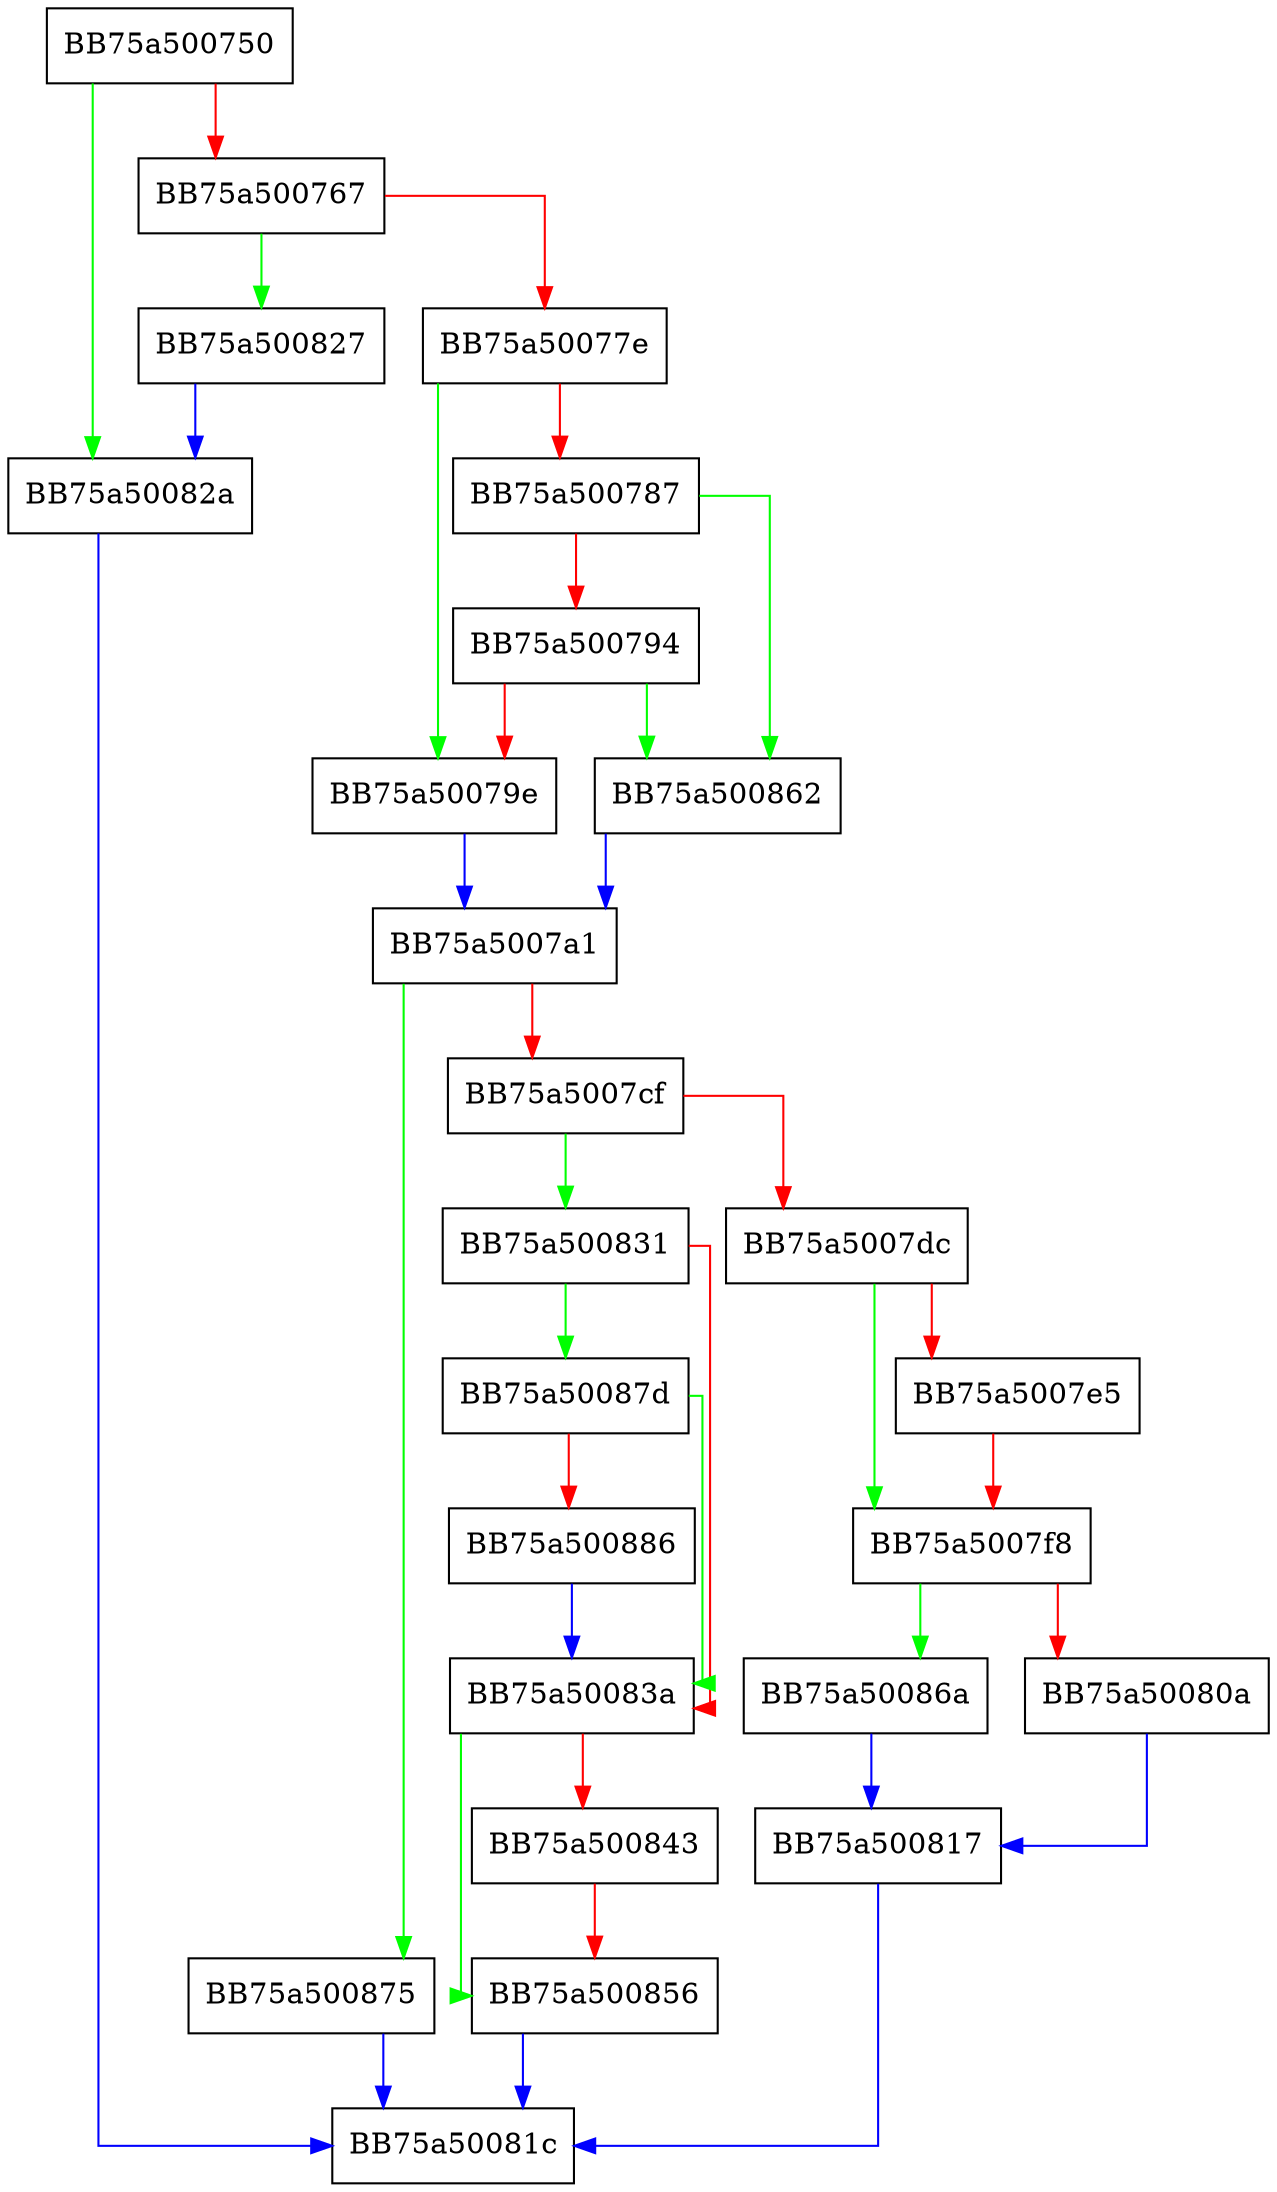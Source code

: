 digraph match_dot_repeat_fast {
  node [shape="box"];
  graph [splines=ortho];
  BB75a500750 -> BB75a50082a [color="green"];
  BB75a500750 -> BB75a500767 [color="red"];
  BB75a500767 -> BB75a500827 [color="green"];
  BB75a500767 -> BB75a50077e [color="red"];
  BB75a50077e -> BB75a50079e [color="green"];
  BB75a50077e -> BB75a500787 [color="red"];
  BB75a500787 -> BB75a500862 [color="green"];
  BB75a500787 -> BB75a500794 [color="red"];
  BB75a500794 -> BB75a500862 [color="green"];
  BB75a500794 -> BB75a50079e [color="red"];
  BB75a50079e -> BB75a5007a1 [color="blue"];
  BB75a5007a1 -> BB75a500875 [color="green"];
  BB75a5007a1 -> BB75a5007cf [color="red"];
  BB75a5007cf -> BB75a500831 [color="green"];
  BB75a5007cf -> BB75a5007dc [color="red"];
  BB75a5007dc -> BB75a5007f8 [color="green"];
  BB75a5007dc -> BB75a5007e5 [color="red"];
  BB75a5007e5 -> BB75a5007f8 [color="red"];
  BB75a5007f8 -> BB75a50086a [color="green"];
  BB75a5007f8 -> BB75a50080a [color="red"];
  BB75a50080a -> BB75a500817 [color="blue"];
  BB75a500817 -> BB75a50081c [color="blue"];
  BB75a500827 -> BB75a50082a [color="blue"];
  BB75a50082a -> BB75a50081c [color="blue"];
  BB75a500831 -> BB75a50087d [color="green"];
  BB75a500831 -> BB75a50083a [color="red"];
  BB75a50083a -> BB75a500856 [color="green"];
  BB75a50083a -> BB75a500843 [color="red"];
  BB75a500843 -> BB75a500856 [color="red"];
  BB75a500856 -> BB75a50081c [color="blue"];
  BB75a500862 -> BB75a5007a1 [color="blue"];
  BB75a50086a -> BB75a500817 [color="blue"];
  BB75a500875 -> BB75a50081c [color="blue"];
  BB75a50087d -> BB75a50083a [color="green"];
  BB75a50087d -> BB75a500886 [color="red"];
  BB75a500886 -> BB75a50083a [color="blue"];
}